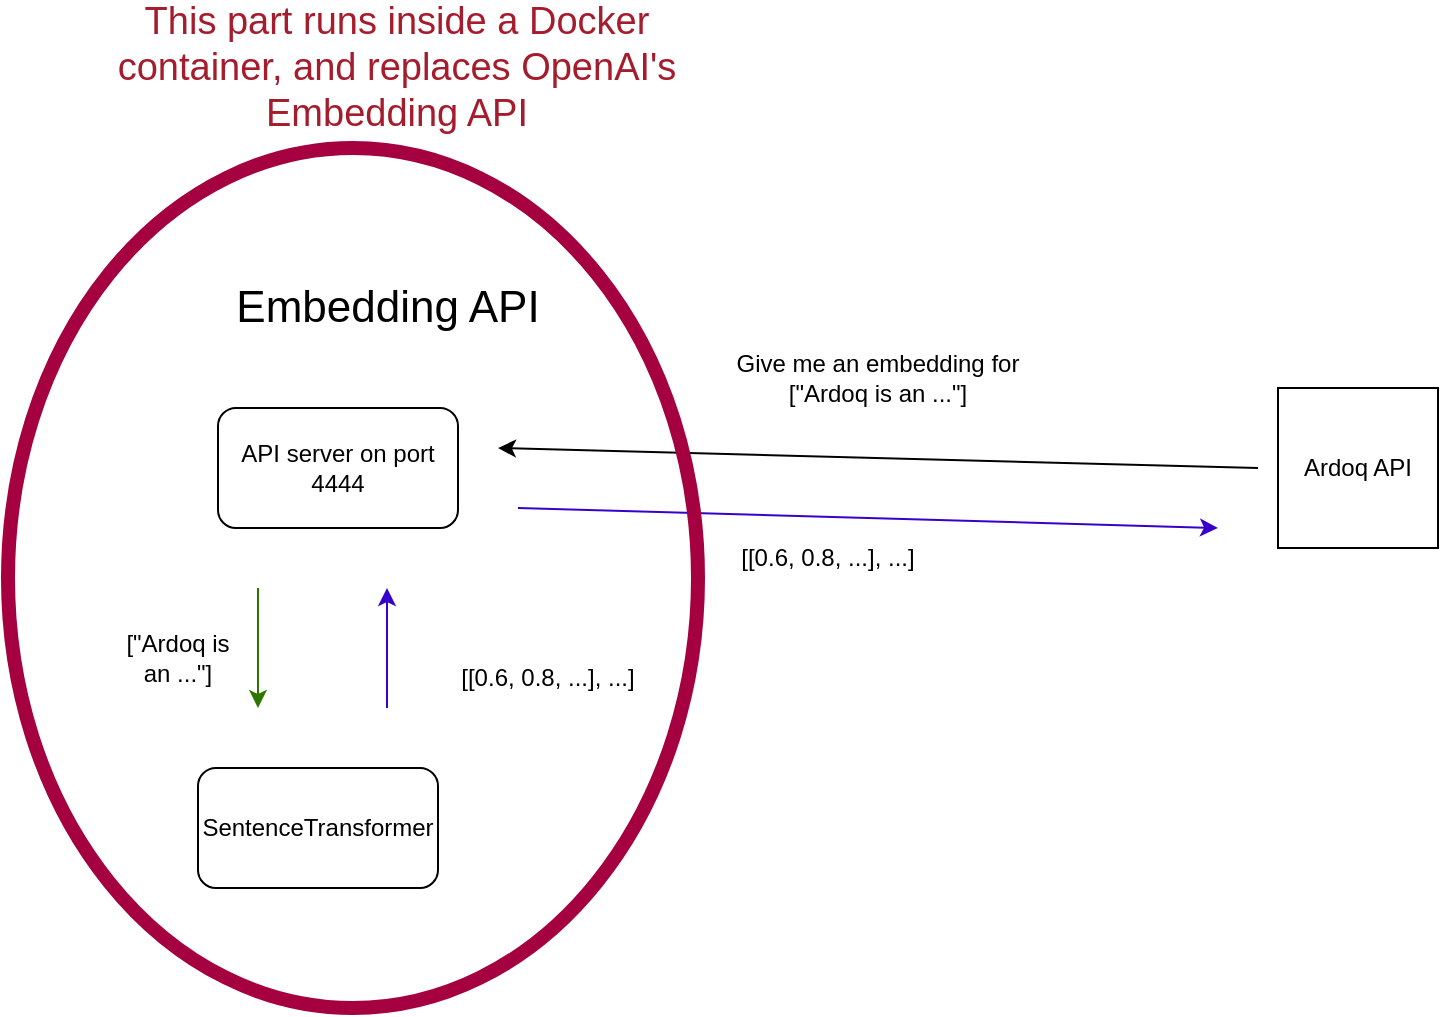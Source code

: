 <mxfile version="21.3.8" type="github">
  <diagram name="Page-1" id="WsIweVZdntcUjOoOMrj2">
    <mxGraphModel dx="1224" dy="786" grid="1" gridSize="10" guides="1" tooltips="1" connect="1" arrows="1" fold="1" page="1" pageScale="1" pageWidth="850" pageHeight="1100" math="0" shadow="0">
      <root>
        <mxCell id="0" />
        <mxCell id="1" parent="0" />
        <mxCell id="EP-WUIZM4srGzJI7vRrR-2" value="&lt;font style=&quot;font-size: 22px;&quot;&gt;Embedding API&lt;/font&gt;" style="text;strokeColor=none;align=center;fillColor=none;html=1;verticalAlign=middle;whiteSpace=wrap;rounded=0;" vertex="1" parent="1">
          <mxGeometry x="140" y="250" width="170" height="60" as="geometry" />
        </mxCell>
        <mxCell id="EP-WUIZM4srGzJI7vRrR-3" value="&lt;div&gt;API server on port 4444&lt;/div&gt;" style="rounded=1;whiteSpace=wrap;html=1;" vertex="1" parent="1">
          <mxGeometry x="140" y="330" width="120" height="60" as="geometry" />
        </mxCell>
        <mxCell id="EP-WUIZM4srGzJI7vRrR-8" value="" style="endArrow=classic;html=1;rounded=0;" edge="1" parent="1">
          <mxGeometry width="50" height="50" relative="1" as="geometry">
            <mxPoint x="660" y="360" as="sourcePoint" />
            <mxPoint x="280" y="350" as="targetPoint" />
          </mxGeometry>
        </mxCell>
        <mxCell id="EP-WUIZM4srGzJI7vRrR-9" value="&lt;div&gt;Give me an embedding for&lt;/div&gt;&lt;div&gt;[&quot;Ardoq is an ...&quot;]&lt;/div&gt;" style="text;strokeColor=none;align=center;fillColor=none;html=1;verticalAlign=middle;whiteSpace=wrap;rounded=0;" vertex="1" parent="1">
          <mxGeometry x="340" y="300" width="260" height="30" as="geometry" />
        </mxCell>
        <mxCell id="EP-WUIZM4srGzJI7vRrR-11" value="&lt;br&gt;&lt;div&gt;SentenceTransformer&lt;/div&gt;&lt;div&gt;&lt;br&gt;&lt;/div&gt;" style="rounded=1;whiteSpace=wrap;html=1;" vertex="1" parent="1">
          <mxGeometry x="130" y="510" width="120" height="60" as="geometry" />
        </mxCell>
        <mxCell id="EP-WUIZM4srGzJI7vRrR-12" value="" style="endArrow=classic;html=1;rounded=0;fillColor=#60a917;strokeColor=#2D7600;" edge="1" parent="1">
          <mxGeometry width="50" height="50" relative="1" as="geometry">
            <mxPoint x="160" y="420" as="sourcePoint" />
            <mxPoint x="160" y="480" as="targetPoint" />
            <Array as="points">
              <mxPoint x="160" y="450" />
            </Array>
          </mxGeometry>
        </mxCell>
        <mxCell id="EP-WUIZM4srGzJI7vRrR-13" value="" style="endArrow=classic;html=1;rounded=0;fillColor=#6a00ff;strokeColor=#3700CC;" edge="1" parent="1">
          <mxGeometry width="50" height="50" relative="1" as="geometry">
            <mxPoint x="224.5" y="480" as="sourcePoint" />
            <mxPoint x="224.5" y="420" as="targetPoint" />
            <Array as="points">
              <mxPoint x="224.5" y="450" />
            </Array>
          </mxGeometry>
        </mxCell>
        <mxCell id="EP-WUIZM4srGzJI7vRrR-14" value="[[0.6, 0.8, ...], ...]" style="text;strokeColor=none;align=center;fillColor=none;html=1;verticalAlign=middle;whiteSpace=wrap;rounded=0;" vertex="1" parent="1">
          <mxGeometry x="260" y="450" width="90" height="30" as="geometry" />
        </mxCell>
        <mxCell id="EP-WUIZM4srGzJI7vRrR-18" value="Ardoq API" style="whiteSpace=wrap;html=1;aspect=fixed;" vertex="1" parent="1">
          <mxGeometry x="670" y="320" width="80" height="80" as="geometry" />
        </mxCell>
        <mxCell id="EP-WUIZM4srGzJI7vRrR-19" value="&lt;div&gt;[&quot;Ardoq is an ...&quot;]&lt;/div&gt;" style="text;strokeColor=none;align=center;fillColor=none;html=1;verticalAlign=middle;whiteSpace=wrap;rounded=0;" vertex="1" parent="1">
          <mxGeometry x="90" y="440" width="60" height="30" as="geometry" />
        </mxCell>
        <mxCell id="EP-WUIZM4srGzJI7vRrR-20" value="[[0.6, 0.8, ...], ...]" style="text;strokeColor=none;align=center;fillColor=none;html=1;verticalAlign=middle;whiteSpace=wrap;rounded=0;" vertex="1" parent="1">
          <mxGeometry x="400" y="390" width="90" height="30" as="geometry" />
        </mxCell>
        <mxCell id="EP-WUIZM4srGzJI7vRrR-21" value="" style="endArrow=classic;html=1;rounded=0;fillColor=#6a00ff;strokeColor=#3700CC;" edge="1" parent="1">
          <mxGeometry width="50" height="50" relative="1" as="geometry">
            <mxPoint x="290" y="380" as="sourcePoint" />
            <mxPoint x="640" y="390" as="targetPoint" />
            <Array as="points" />
          </mxGeometry>
        </mxCell>
        <mxCell id="EP-WUIZM4srGzJI7vRrR-22" value="" style="ellipse;whiteSpace=wrap;html=1;fillColor=none;fontColor=#ffffff;strokeColor=#A50040;strokeWidth=7;" vertex="1" parent="1">
          <mxGeometry x="35" y="200" width="345" height="430" as="geometry" />
        </mxCell>
        <mxCell id="EP-WUIZM4srGzJI7vRrR-23" value="&lt;font color=&quot;#a51d2d&quot; style=&quot;font-size: 19px;&quot;&gt;This part runs inside a Docker container, and replaces OpenAI&#39;s Embedding API&lt;/font&gt;" style="text;strokeColor=none;align=center;fillColor=none;html=1;verticalAlign=middle;whiteSpace=wrap;rounded=0;" vertex="1" parent="1">
          <mxGeometry x="87.5" y="130" width="282.5" height="60" as="geometry" />
        </mxCell>
      </root>
    </mxGraphModel>
  </diagram>
</mxfile>
